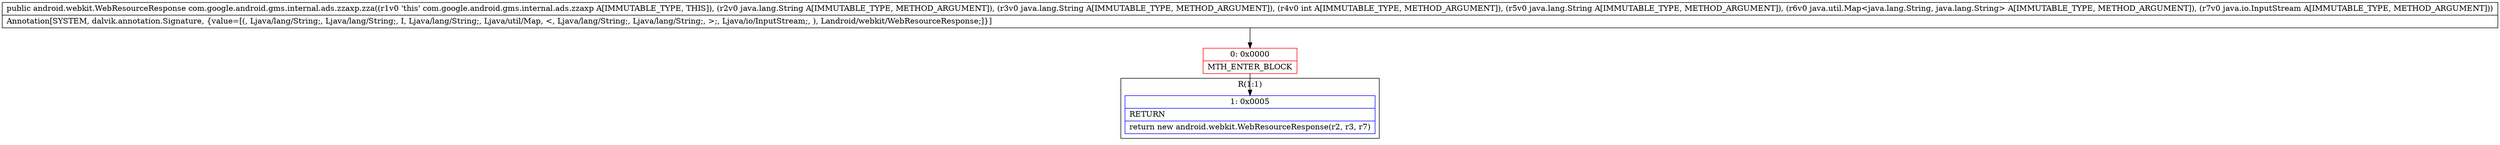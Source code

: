 digraph "CFG forcom.google.android.gms.internal.ads.zzaxp.zza(Ljava\/lang\/String;Ljava\/lang\/String;ILjava\/lang\/String;Ljava\/util\/Map;Ljava\/io\/InputStream;)Landroid\/webkit\/WebResourceResponse;" {
subgraph cluster_Region_1529528420 {
label = "R(1:1)";
node [shape=record,color=blue];
Node_1 [shape=record,label="{1\:\ 0x0005|RETURN\l|return new android.webkit.WebResourceResponse(r2, r3, r7)\l}"];
}
Node_0 [shape=record,color=red,label="{0\:\ 0x0000|MTH_ENTER_BLOCK\l}"];
MethodNode[shape=record,label="{public android.webkit.WebResourceResponse com.google.android.gms.internal.ads.zzaxp.zza((r1v0 'this' com.google.android.gms.internal.ads.zzaxp A[IMMUTABLE_TYPE, THIS]), (r2v0 java.lang.String A[IMMUTABLE_TYPE, METHOD_ARGUMENT]), (r3v0 java.lang.String A[IMMUTABLE_TYPE, METHOD_ARGUMENT]), (r4v0 int A[IMMUTABLE_TYPE, METHOD_ARGUMENT]), (r5v0 java.lang.String A[IMMUTABLE_TYPE, METHOD_ARGUMENT]), (r6v0 java.util.Map\<java.lang.String, java.lang.String\> A[IMMUTABLE_TYPE, METHOD_ARGUMENT]), (r7v0 java.io.InputStream A[IMMUTABLE_TYPE, METHOD_ARGUMENT]))  | Annotation[SYSTEM, dalvik.annotation.Signature, \{value=[(, Ljava\/lang\/String;, Ljava\/lang\/String;, I, Ljava\/lang\/String;, Ljava\/util\/Map, \<, Ljava\/lang\/String;, Ljava\/lang\/String;, \>;, Ljava\/io\/InputStream;, ), Landroid\/webkit\/WebResourceResponse;]\}]\l}"];
MethodNode -> Node_0;
Node_0 -> Node_1;
}

